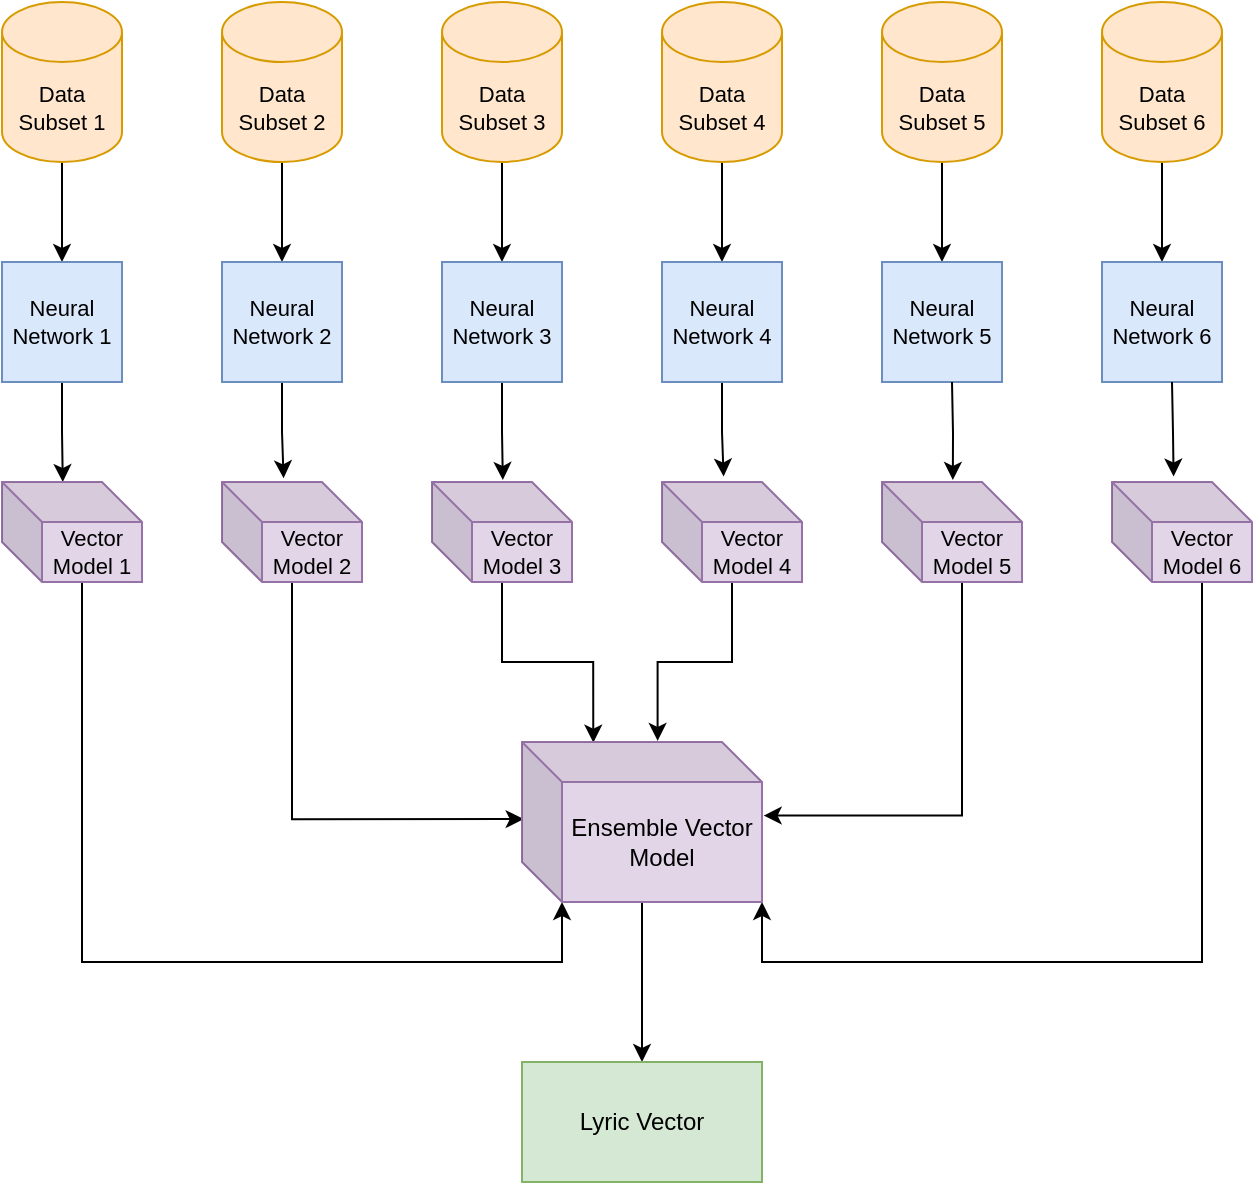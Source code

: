 <mxfile version="21.1.2" type="github">
  <diagram name="Page-1" id="1agqPhk3OaSYFVhubBkM">
    <mxGraphModel dx="1647" dy="1061" grid="1" gridSize="10" guides="1" tooltips="1" connect="1" arrows="1" fold="1" page="0" pageScale="1" pageWidth="850" pageHeight="1100" math="0" shadow="0">
      <root>
        <mxCell id="0" />
        <mxCell id="1" parent="0" />
        <mxCell id="A6Xo1_0jGJrXyV0FaNRn-18" style="edgeStyle=orthogonalEdgeStyle;rounded=0;orthogonalLoop=1;jettySize=auto;html=1;exitX=0.5;exitY=1;exitDx=0;exitDy=0;exitPerimeter=0;entryX=0.5;entryY=0;entryDx=0;entryDy=0;fontSize=11;" edge="1" parent="1" source="A6Xo1_0jGJrXyV0FaNRn-1" target="A6Xo1_0jGJrXyV0FaNRn-10">
          <mxGeometry relative="1" as="geometry" />
        </mxCell>
        <mxCell id="A6Xo1_0jGJrXyV0FaNRn-1" value="Data Subset 1" style="shape=cylinder3;whiteSpace=wrap;html=1;boundedLbl=1;backgroundOutline=1;size=15;fillColor=#ffe6cc;strokeColor=#d79b00;fontSize=11;" vertex="1" parent="1">
          <mxGeometry x="-160" y="-40" width="60" height="80" as="geometry" />
        </mxCell>
        <mxCell id="A6Xo1_0jGJrXyV0FaNRn-19" style="edgeStyle=orthogonalEdgeStyle;rounded=0;orthogonalLoop=1;jettySize=auto;html=1;exitX=0.5;exitY=1;exitDx=0;exitDy=0;exitPerimeter=0;entryX=0.5;entryY=0;entryDx=0;entryDy=0;fontSize=11;" edge="1" parent="1" source="A6Xo1_0jGJrXyV0FaNRn-2" target="A6Xo1_0jGJrXyV0FaNRn-11">
          <mxGeometry relative="1" as="geometry" />
        </mxCell>
        <mxCell id="A6Xo1_0jGJrXyV0FaNRn-2" value="Data Subset 2" style="shape=cylinder3;whiteSpace=wrap;html=1;boundedLbl=1;backgroundOutline=1;size=15;fillColor=#ffe6cc;strokeColor=#d79b00;fontSize=11;" vertex="1" parent="1">
          <mxGeometry x="-50" y="-40" width="60" height="80" as="geometry" />
        </mxCell>
        <mxCell id="A6Xo1_0jGJrXyV0FaNRn-20" style="edgeStyle=orthogonalEdgeStyle;rounded=0;orthogonalLoop=1;jettySize=auto;html=1;exitX=0.5;exitY=1;exitDx=0;exitDy=0;exitPerimeter=0;fontSize=11;" edge="1" parent="1" source="A6Xo1_0jGJrXyV0FaNRn-6" target="A6Xo1_0jGJrXyV0FaNRn-12">
          <mxGeometry relative="1" as="geometry" />
        </mxCell>
        <mxCell id="A6Xo1_0jGJrXyV0FaNRn-6" value="Data Subset 3" style="shape=cylinder3;whiteSpace=wrap;html=1;boundedLbl=1;backgroundOutline=1;size=15;fillColor=#ffe6cc;strokeColor=#d79b00;fontSize=11;" vertex="1" parent="1">
          <mxGeometry x="60" y="-40" width="60" height="80" as="geometry" />
        </mxCell>
        <mxCell id="A6Xo1_0jGJrXyV0FaNRn-21" style="edgeStyle=orthogonalEdgeStyle;rounded=0;orthogonalLoop=1;jettySize=auto;html=1;exitX=0.5;exitY=1;exitDx=0;exitDy=0;exitPerimeter=0;entryX=0.5;entryY=0;entryDx=0;entryDy=0;fontSize=11;" edge="1" parent="1" source="A6Xo1_0jGJrXyV0FaNRn-7" target="A6Xo1_0jGJrXyV0FaNRn-13">
          <mxGeometry relative="1" as="geometry" />
        </mxCell>
        <mxCell id="A6Xo1_0jGJrXyV0FaNRn-7" value="Data Subset 4" style="shape=cylinder3;whiteSpace=wrap;html=1;boundedLbl=1;backgroundOutline=1;size=15;fillColor=#ffe6cc;strokeColor=#d79b00;fontSize=11;" vertex="1" parent="1">
          <mxGeometry x="170" y="-40" width="60" height="80" as="geometry" />
        </mxCell>
        <mxCell id="A6Xo1_0jGJrXyV0FaNRn-22" style="edgeStyle=orthogonalEdgeStyle;rounded=0;orthogonalLoop=1;jettySize=auto;html=1;exitX=0.5;exitY=1;exitDx=0;exitDy=0;exitPerimeter=0;entryX=0.5;entryY=0;entryDx=0;entryDy=0;fontSize=11;" edge="1" parent="1" source="A6Xo1_0jGJrXyV0FaNRn-8" target="A6Xo1_0jGJrXyV0FaNRn-16">
          <mxGeometry relative="1" as="geometry" />
        </mxCell>
        <mxCell id="A6Xo1_0jGJrXyV0FaNRn-8" value="Data Subset 5" style="shape=cylinder3;whiteSpace=wrap;html=1;boundedLbl=1;backgroundOutline=1;size=15;fillColor=#ffe6cc;strokeColor=#d79b00;fontSize=11;" vertex="1" parent="1">
          <mxGeometry x="280" y="-40" width="60" height="80" as="geometry" />
        </mxCell>
        <mxCell id="A6Xo1_0jGJrXyV0FaNRn-23" style="edgeStyle=orthogonalEdgeStyle;rounded=0;orthogonalLoop=1;jettySize=auto;html=1;exitX=0.5;exitY=1;exitDx=0;exitDy=0;exitPerimeter=0;entryX=0.5;entryY=0;entryDx=0;entryDy=0;fontSize=11;" edge="1" parent="1" source="A6Xo1_0jGJrXyV0FaNRn-9" target="A6Xo1_0jGJrXyV0FaNRn-17">
          <mxGeometry relative="1" as="geometry" />
        </mxCell>
        <mxCell id="A6Xo1_0jGJrXyV0FaNRn-9" value="Data Subset 6" style="shape=cylinder3;whiteSpace=wrap;html=1;boundedLbl=1;backgroundOutline=1;size=15;fillColor=#ffe6cc;strokeColor=#d79b00;fontSize=11;" vertex="1" parent="1">
          <mxGeometry x="390" y="-40" width="60" height="80" as="geometry" />
        </mxCell>
        <mxCell id="A6Xo1_0jGJrXyV0FaNRn-33" style="edgeStyle=orthogonalEdgeStyle;rounded=0;orthogonalLoop=1;jettySize=auto;html=1;exitX=0.5;exitY=1;exitDx=0;exitDy=0;fontSize=11;" edge="1" parent="1" source="A6Xo1_0jGJrXyV0FaNRn-10">
          <mxGeometry relative="1" as="geometry">
            <mxPoint x="-129.609" y="200" as="targetPoint" />
          </mxGeometry>
        </mxCell>
        <mxCell id="A6Xo1_0jGJrXyV0FaNRn-10" value="Neural Network 1" style="whiteSpace=wrap;html=1;aspect=fixed;fillColor=#dae8fc;strokeColor=#6c8ebf;fontSize=11;" vertex="1" parent="1">
          <mxGeometry x="-160" y="90" width="60" height="60" as="geometry" />
        </mxCell>
        <mxCell id="A6Xo1_0jGJrXyV0FaNRn-36" style="edgeStyle=orthogonalEdgeStyle;rounded=0;orthogonalLoop=1;jettySize=auto;html=1;exitX=0.5;exitY=1;exitDx=0;exitDy=0;entryX=0.44;entryY=-0.037;entryDx=0;entryDy=0;entryPerimeter=0;fontSize=11;" edge="1" parent="1" source="A6Xo1_0jGJrXyV0FaNRn-11" target="A6Xo1_0jGJrXyV0FaNRn-25">
          <mxGeometry relative="1" as="geometry" />
        </mxCell>
        <mxCell id="A6Xo1_0jGJrXyV0FaNRn-11" value="Neural Network 2" style="whiteSpace=wrap;html=1;aspect=fixed;fillColor=#dae8fc;strokeColor=#6c8ebf;fontSize=11;" vertex="1" parent="1">
          <mxGeometry x="-50" y="90" width="60" height="60" as="geometry" />
        </mxCell>
        <mxCell id="A6Xo1_0jGJrXyV0FaNRn-37" style="edgeStyle=orthogonalEdgeStyle;rounded=0;orthogonalLoop=1;jettySize=auto;html=1;exitX=0.5;exitY=1;exitDx=0;exitDy=0;entryX=0.506;entryY=-0.02;entryDx=0;entryDy=0;entryPerimeter=0;fontSize=11;" edge="1" parent="1" source="A6Xo1_0jGJrXyV0FaNRn-12" target="A6Xo1_0jGJrXyV0FaNRn-26">
          <mxGeometry relative="1" as="geometry" />
        </mxCell>
        <mxCell id="A6Xo1_0jGJrXyV0FaNRn-12" value="Neural Network 3" style="whiteSpace=wrap;html=1;aspect=fixed;fillColor=#dae8fc;strokeColor=#6c8ebf;fontSize=11;" vertex="1" parent="1">
          <mxGeometry x="60" y="90" width="60" height="60" as="geometry" />
        </mxCell>
        <mxCell id="A6Xo1_0jGJrXyV0FaNRn-38" style="edgeStyle=orthogonalEdgeStyle;rounded=0;orthogonalLoop=1;jettySize=auto;html=1;exitX=0.5;exitY=1;exitDx=0;exitDy=0;entryX=0.44;entryY=-0.055;entryDx=0;entryDy=0;entryPerimeter=0;fontSize=11;" edge="1" parent="1" source="A6Xo1_0jGJrXyV0FaNRn-13" target="A6Xo1_0jGJrXyV0FaNRn-27">
          <mxGeometry relative="1" as="geometry" />
        </mxCell>
        <mxCell id="A6Xo1_0jGJrXyV0FaNRn-13" value="Neural Network 4" style="whiteSpace=wrap;html=1;aspect=fixed;fillColor=#dae8fc;strokeColor=#6c8ebf;fontSize=11;" vertex="1" parent="1">
          <mxGeometry x="170" y="90" width="60" height="60" as="geometry" />
        </mxCell>
        <mxCell id="A6Xo1_0jGJrXyV0FaNRn-16" value="Neural Network 5" style="whiteSpace=wrap;html=1;aspect=fixed;fillColor=#dae8fc;strokeColor=#6c8ebf;fontSize=11;" vertex="1" parent="1">
          <mxGeometry x="280" y="90" width="60" height="60" as="geometry" />
        </mxCell>
        <mxCell id="A6Xo1_0jGJrXyV0FaNRn-17" value="Neural Network 6" style="whiteSpace=wrap;html=1;aspect=fixed;fillColor=#dae8fc;strokeColor=#6c8ebf;fontSize=11;" vertex="1" parent="1">
          <mxGeometry x="390" y="90" width="60" height="60" as="geometry" />
        </mxCell>
        <mxCell id="A6Xo1_0jGJrXyV0FaNRn-84" style="edgeStyle=orthogonalEdgeStyle;rounded=0;orthogonalLoop=1;jettySize=auto;html=1;entryX=0;entryY=0;entryDx=20;entryDy=80;entryPerimeter=0;" edge="1" parent="1" source="A6Xo1_0jGJrXyV0FaNRn-24" target="A6Xo1_0jGJrXyV0FaNRn-76">
          <mxGeometry relative="1" as="geometry">
            <Array as="points">
              <mxPoint x="-120" y="440" />
              <mxPoint x="120" y="440" />
            </Array>
          </mxGeometry>
        </mxCell>
        <mxCell id="A6Xo1_0jGJrXyV0FaNRn-24" value="Vector Model 1" style="shape=cube;whiteSpace=wrap;html=1;boundedLbl=1;backgroundOutline=1;darkOpacity=0.05;darkOpacity2=0.1;fillColor=#e1d5e7;strokeColor=#9673a6;fontSize=11;" vertex="1" parent="1">
          <mxGeometry x="-160" y="200" width="70" height="50" as="geometry" />
        </mxCell>
        <mxCell id="A6Xo1_0jGJrXyV0FaNRn-80" style="edgeStyle=orthogonalEdgeStyle;rounded=0;orthogonalLoop=1;jettySize=auto;html=1;entryX=0.007;entryY=0.482;entryDx=0;entryDy=0;entryPerimeter=0;" edge="1" parent="1" source="A6Xo1_0jGJrXyV0FaNRn-25" target="A6Xo1_0jGJrXyV0FaNRn-76">
          <mxGeometry relative="1" as="geometry">
            <Array as="points">
              <mxPoint x="-15" y="369" />
            </Array>
          </mxGeometry>
        </mxCell>
        <mxCell id="A6Xo1_0jGJrXyV0FaNRn-25" value="Vector Model 2" style="shape=cube;whiteSpace=wrap;html=1;boundedLbl=1;backgroundOutline=1;darkOpacity=0.05;darkOpacity2=0.1;fillColor=#e1d5e7;strokeColor=#9673a6;fontSize=11;" vertex="1" parent="1">
          <mxGeometry x="-50" y="200" width="70" height="50" as="geometry" />
        </mxCell>
        <mxCell id="A6Xo1_0jGJrXyV0FaNRn-91" style="edgeStyle=orthogonalEdgeStyle;rounded=0;orthogonalLoop=1;jettySize=auto;html=1;entryX=0.297;entryY=0.004;entryDx=0;entryDy=0;entryPerimeter=0;" edge="1" parent="1" source="A6Xo1_0jGJrXyV0FaNRn-26" target="A6Xo1_0jGJrXyV0FaNRn-76">
          <mxGeometry relative="1" as="geometry" />
        </mxCell>
        <mxCell id="A6Xo1_0jGJrXyV0FaNRn-26" value="Vector Model 3" style="shape=cube;whiteSpace=wrap;html=1;boundedLbl=1;backgroundOutline=1;darkOpacity=0.05;darkOpacity2=0.1;fillColor=#e1d5e7;strokeColor=#9673a6;fontSize=11;" vertex="1" parent="1">
          <mxGeometry x="55" y="200" width="70" height="50" as="geometry" />
        </mxCell>
        <mxCell id="A6Xo1_0jGJrXyV0FaNRn-86" style="edgeStyle=orthogonalEdgeStyle;rounded=0;orthogonalLoop=1;jettySize=auto;html=1;entryX=0.565;entryY=-0.007;entryDx=0;entryDy=0;entryPerimeter=0;" edge="1" parent="1" source="A6Xo1_0jGJrXyV0FaNRn-27" target="A6Xo1_0jGJrXyV0FaNRn-76">
          <mxGeometry relative="1" as="geometry" />
        </mxCell>
        <mxCell id="A6Xo1_0jGJrXyV0FaNRn-27" value="Vector Model 4" style="shape=cube;whiteSpace=wrap;html=1;boundedLbl=1;backgroundOutline=1;darkOpacity=0.05;darkOpacity2=0.1;fillColor=#e1d5e7;strokeColor=#9673a6;fontSize=11;" vertex="1" parent="1">
          <mxGeometry x="170" y="200" width="70" height="50" as="geometry" />
        </mxCell>
        <mxCell id="A6Xo1_0jGJrXyV0FaNRn-43" style="edgeStyle=orthogonalEdgeStyle;rounded=0;orthogonalLoop=1;jettySize=auto;html=1;exitX=0.5;exitY=1;exitDx=0;exitDy=0;entryX=0.506;entryY=-0.02;entryDx=0;entryDy=0;entryPerimeter=0;fontSize=11;" edge="1" parent="1" target="A6Xo1_0jGJrXyV0FaNRn-45">
          <mxGeometry relative="1" as="geometry">
            <mxPoint x="315" y="150" as="sourcePoint" />
          </mxGeometry>
        </mxCell>
        <mxCell id="A6Xo1_0jGJrXyV0FaNRn-44" style="edgeStyle=orthogonalEdgeStyle;rounded=0;orthogonalLoop=1;jettySize=auto;html=1;exitX=0.5;exitY=1;exitDx=0;exitDy=0;entryX=0.44;entryY=-0.055;entryDx=0;entryDy=0;entryPerimeter=0;fontSize=11;" edge="1" parent="1" target="A6Xo1_0jGJrXyV0FaNRn-46">
          <mxGeometry relative="1" as="geometry">
            <mxPoint x="425" y="150" as="sourcePoint" />
          </mxGeometry>
        </mxCell>
        <mxCell id="A6Xo1_0jGJrXyV0FaNRn-94" style="edgeStyle=orthogonalEdgeStyle;rounded=0;orthogonalLoop=1;jettySize=auto;html=1;entryX=1.007;entryY=0.46;entryDx=0;entryDy=0;entryPerimeter=0;" edge="1" parent="1" source="A6Xo1_0jGJrXyV0FaNRn-45" target="A6Xo1_0jGJrXyV0FaNRn-76">
          <mxGeometry relative="1" as="geometry">
            <Array as="points">
              <mxPoint x="320" y="367" />
            </Array>
          </mxGeometry>
        </mxCell>
        <mxCell id="A6Xo1_0jGJrXyV0FaNRn-45" value="Vector Model 5" style="shape=cube;whiteSpace=wrap;html=1;boundedLbl=1;backgroundOutline=1;darkOpacity=0.05;darkOpacity2=0.1;fillColor=#e1d5e7;strokeColor=#9673a6;fontSize=11;" vertex="1" parent="1">
          <mxGeometry x="280" y="200" width="70" height="50" as="geometry" />
        </mxCell>
        <mxCell id="A6Xo1_0jGJrXyV0FaNRn-85" style="edgeStyle=orthogonalEdgeStyle;rounded=0;orthogonalLoop=1;jettySize=auto;html=1;entryX=1;entryY=1;entryDx=0;entryDy=0;entryPerimeter=0;" edge="1" parent="1" source="A6Xo1_0jGJrXyV0FaNRn-46" target="A6Xo1_0jGJrXyV0FaNRn-76">
          <mxGeometry relative="1" as="geometry">
            <Array as="points">
              <mxPoint x="440" y="440" />
              <mxPoint x="220" y="440" />
            </Array>
          </mxGeometry>
        </mxCell>
        <mxCell id="A6Xo1_0jGJrXyV0FaNRn-46" value="Vector Model 6" style="shape=cube;whiteSpace=wrap;html=1;boundedLbl=1;backgroundOutline=1;darkOpacity=0.05;darkOpacity2=0.1;fillColor=#e1d5e7;strokeColor=#9673a6;fontSize=11;" vertex="1" parent="1">
          <mxGeometry x="395" y="200" width="70" height="50" as="geometry" />
        </mxCell>
        <mxCell id="A6Xo1_0jGJrXyV0FaNRn-90" style="edgeStyle=orthogonalEdgeStyle;rounded=0;orthogonalLoop=1;jettySize=auto;html=1;entryX=0.5;entryY=0;entryDx=0;entryDy=0;" edge="1" parent="1" source="A6Xo1_0jGJrXyV0FaNRn-76" target="A6Xo1_0jGJrXyV0FaNRn-88">
          <mxGeometry relative="1" as="geometry" />
        </mxCell>
        <mxCell id="A6Xo1_0jGJrXyV0FaNRn-76" value="Ensemble Vector Model" style="shape=cube;whiteSpace=wrap;html=1;boundedLbl=1;backgroundOutline=1;darkOpacity=0.05;darkOpacity2=0.1;fillColor=#e1d5e7;strokeColor=#9673a6;" vertex="1" parent="1">
          <mxGeometry x="100" y="330" width="120" height="80" as="geometry" />
        </mxCell>
        <mxCell id="A6Xo1_0jGJrXyV0FaNRn-88" value="Lyric Vector" style="whiteSpace=wrap;html=1;fillColor=#d5e8d4;strokeColor=#82b366;" vertex="1" parent="1">
          <mxGeometry x="100" y="490" width="120" height="60" as="geometry" />
        </mxCell>
      </root>
    </mxGraphModel>
  </diagram>
</mxfile>
